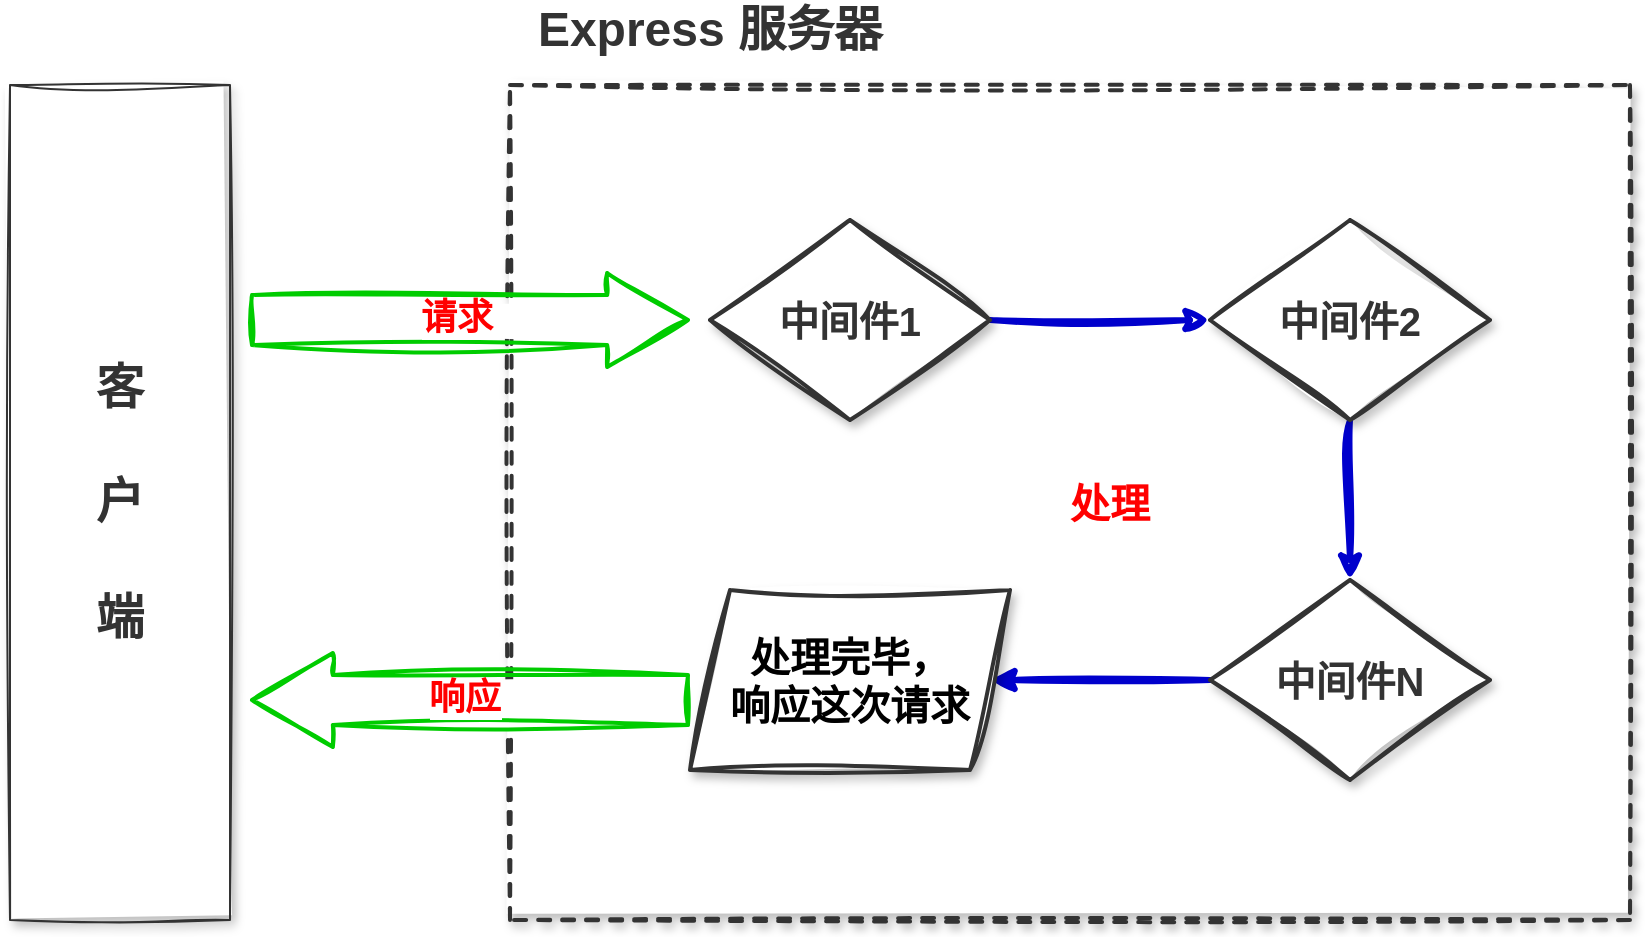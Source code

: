 <mxfile version="21.2.1" type="device">
  <diagram name="第 1 页" id="tqHv6gNXIxX08ADT5tFh">
    <mxGraphModel dx="1725" dy="579" grid="1" gridSize="10" guides="1" tooltips="1" connect="1" arrows="1" fold="1" page="1" pageScale="1" pageWidth="827" pageHeight="1169" math="0" shadow="0">
      <root>
        <mxCell id="0" />
        <mxCell id="1" parent="0" />
        <mxCell id="MRzbMmzlFwEHYnvgii7P-5" value="" style="rounded=0;whiteSpace=wrap;html=1;arcSize=5;strokeWidth=2;sketch=1;curveFitting=1;jiggle=2;shadow=1;glass=0;dashed=1;strokeColor=#333333;movable=1;resizable=1;rotatable=1;deletable=1;editable=1;locked=0;connectable=1;" parent="1" vertex="1">
          <mxGeometry x="140" y="192.5" width="560" height="417.5" as="geometry" />
        </mxCell>
        <mxCell id="p1dx5WKTX1lgnX9ddCdh-1" value="&lt;div style=&quot;text-align: justify; font-size: 24px;&quot;&gt;&lt;b style=&quot;background-color: initial;&quot;&gt;&lt;font color=&quot;#333333&quot; style=&quot;font-size: 24px;&quot;&gt;客&lt;/font&gt;&lt;/b&gt;&lt;/div&gt;&lt;div style=&quot;text-align: justify; font-size: 24px;&quot;&gt;&lt;b style=&quot;background-color: initial;&quot;&gt;&lt;font color=&quot;#333333&quot; style=&quot;font-size: 24px;&quot;&gt;&lt;br&gt;&lt;/font&gt;&lt;/b&gt;&lt;/div&gt;&lt;b style=&quot;font-size: 24px;&quot;&gt;&lt;font color=&quot;#333333&quot; style=&quot;font-size: 24px;&quot;&gt;&lt;div style=&quot;text-align: justify;&quot;&gt;&lt;b style=&quot;background-color: initial;&quot;&gt;户&lt;/b&gt;&lt;/div&gt;&lt;div style=&quot;text-align: justify;&quot;&gt;&lt;b style=&quot;background-color: initial;&quot;&gt;&lt;br&gt;&lt;/b&gt;&lt;/div&gt;&lt;div style=&quot;text-align: justify;&quot;&gt;&lt;b style=&quot;background-color: initial;&quot;&gt;端&lt;/b&gt;&lt;/div&gt;&lt;/font&gt;&lt;/b&gt;" style="rounded=0;whiteSpace=wrap;html=1;sketch=1;curveFitting=1;jiggle=2;shadow=1;strokeColor=#333333;" parent="1" vertex="1">
          <mxGeometry x="-110" y="192.5" width="110" height="417.5" as="geometry" />
        </mxCell>
        <mxCell id="p1dx5WKTX1lgnX9ddCdh-9" style="edgeStyle=orthogonalEdgeStyle;rounded=0;orthogonalLoop=1;jettySize=auto;html=1;entryX=0;entryY=0.5;entryDx=0;entryDy=0;strokeWidth=3;strokeColor=#0000CC;shadow=0;sketch=1;curveFitting=1;jiggle=2;" parent="1" source="p1dx5WKTX1lgnX9ddCdh-3" target="p1dx5WKTX1lgnX9ddCdh-4" edge="1">
          <mxGeometry relative="1" as="geometry" />
        </mxCell>
        <mxCell id="p1dx5WKTX1lgnX9ddCdh-3" value="&lt;b&gt;&lt;font color=&quot;#333333&quot; style=&quot;font-size: 20px;&quot;&gt;中间件1&lt;/font&gt;&lt;/b&gt;" style="rhombus;whiteSpace=wrap;html=1;strokeWidth=2;sketch=1;curveFitting=1;jiggle=2;shadow=1;strokeColor=#333333;" parent="1" vertex="1">
          <mxGeometry x="240" y="260" width="140" height="100" as="geometry" />
        </mxCell>
        <mxCell id="p1dx5WKTX1lgnX9ddCdh-10" style="edgeStyle=orthogonalEdgeStyle;rounded=0;orthogonalLoop=1;jettySize=auto;html=1;exitX=0.5;exitY=1;exitDx=0;exitDy=0;entryX=0.5;entryY=0;entryDx=0;entryDy=0;strokeWidth=3;strokeColor=#0000CC;sketch=1;curveFitting=1;jiggle=2;" parent="1" source="p1dx5WKTX1lgnX9ddCdh-4" target="p1dx5WKTX1lgnX9ddCdh-6" edge="1">
          <mxGeometry relative="1" as="geometry" />
        </mxCell>
        <mxCell id="p1dx5WKTX1lgnX9ddCdh-4" value="&lt;b&gt;&lt;font color=&quot;#333333&quot; style=&quot;font-size: 20px;&quot;&gt;中间件2&lt;/font&gt;&lt;/b&gt;" style="rhombus;whiteSpace=wrap;html=1;strokeWidth=2;sketch=1;curveFitting=1;jiggle=2;shadow=1;strokeColor=#333333;" parent="1" vertex="1">
          <mxGeometry x="490" y="260" width="140" height="100" as="geometry" />
        </mxCell>
        <mxCell id="p1dx5WKTX1lgnX9ddCdh-2" value="" style="shape=flexArrow;endArrow=classic;html=1;rounded=0;width=24;endSize=12.808;sketch=1;curveFitting=1;jiggle=2;shadow=0;strokeWidth=2;fillColor=default;strokeColor=#00CC00;" parent="1" edge="1">
          <mxGeometry width="50" height="50" relative="1" as="geometry">
            <mxPoint x="10" y="310" as="sourcePoint" />
            <mxPoint x="230" y="310" as="targetPoint" />
          </mxGeometry>
        </mxCell>
        <mxCell id="p1dx5WKTX1lgnX9ddCdh-5" value="&lt;b&gt;&lt;font color=&quot;#ff0000&quot; style=&quot;font-size: 18px;&quot;&gt;请求&lt;/font&gt;&lt;/b&gt;" style="edgeLabel;html=1;align=center;verticalAlign=middle;resizable=0;points=[];" parent="p1dx5WKTX1lgnX9ddCdh-2" vertex="1" connectable="0">
          <mxGeometry x="-0.321" relative="1" as="geometry">
            <mxPoint x="28" y="-1" as="offset" />
          </mxGeometry>
        </mxCell>
        <mxCell id="p1dx5WKTX1lgnX9ddCdh-11" style="edgeStyle=orthogonalEdgeStyle;rounded=0;orthogonalLoop=1;jettySize=auto;html=1;exitX=0;exitY=0.5;exitDx=0;exitDy=0;entryX=1;entryY=0.5;entryDx=0;entryDy=0;strokeWidth=3;strokeColor=#0000CC;shadow=0;sketch=1;curveFitting=1;jiggle=2;" parent="1" source="p1dx5WKTX1lgnX9ddCdh-6" target="p1dx5WKTX1lgnX9ddCdh-7" edge="1">
          <mxGeometry relative="1" as="geometry" />
        </mxCell>
        <mxCell id="p1dx5WKTX1lgnX9ddCdh-6" value="&lt;b&gt;&lt;font color=&quot;#333333&quot; style=&quot;font-size: 20px;&quot;&gt;中间件N&lt;/font&gt;&lt;/b&gt;" style="rhombus;whiteSpace=wrap;html=1;strokeWidth=2;sketch=1;curveFitting=1;jiggle=2;shadow=1;strokeColor=#333333;" parent="1" vertex="1">
          <mxGeometry x="490" y="440" width="140" height="100" as="geometry" />
        </mxCell>
        <mxCell id="p1dx5WKTX1lgnX9ddCdh-7" value="&lt;b style=&quot;font-size: 20px;&quot;&gt;处理完毕，&lt;br&gt;响应这次请求&lt;/b&gt;" style="shape=parallelogram;perimeter=parallelogramPerimeter;whiteSpace=wrap;html=1;fixedSize=1;strokeWidth=2;strokeColor=#333333;sketch=1;curveFitting=1;jiggle=2;shadow=1;" parent="1" vertex="1">
          <mxGeometry x="230" y="445" width="160" height="90" as="geometry" />
        </mxCell>
        <mxCell id="p1dx5WKTX1lgnX9ddCdh-8" value="&lt;b&gt;&lt;font color=&quot;#ff0000&quot; style=&quot;font-size: 20px;&quot;&gt;处理&lt;/font&gt;&lt;/b&gt;" style="text;html=1;strokeColor=none;fillColor=none;align=center;verticalAlign=middle;whiteSpace=wrap;rounded=0;" parent="1" vertex="1">
          <mxGeometry x="410" y="386.25" width="60" height="30" as="geometry" />
        </mxCell>
        <mxCell id="p1dx5WKTX1lgnX9ddCdh-12" value="" style="shape=flexArrow;endArrow=block;html=1;rounded=0;width=24;endSize=12.808;sketch=1;curveFitting=1;jiggle=2;shadow=0;strokeWidth=2;fillColor=default;targetPerimeterSpacing=0;endFill=0;strokeColor=#00CC00;" parent="1" edge="1">
          <mxGeometry width="50" height="50" relative="1" as="geometry">
            <mxPoint x="230" y="500" as="sourcePoint" />
            <mxPoint x="10" y="500" as="targetPoint" />
          </mxGeometry>
        </mxCell>
        <mxCell id="p1dx5WKTX1lgnX9ddCdh-13" value="&lt;b&gt;&lt;font color=&quot;#ff0000&quot; style=&quot;font-size: 18px;&quot;&gt;响应&lt;/font&gt;&lt;/b&gt;" style="edgeLabel;html=1;align=center;verticalAlign=middle;resizable=0;points=[];" parent="p1dx5WKTX1lgnX9ddCdh-12" vertex="1" connectable="0">
          <mxGeometry x="-0.321" relative="1" as="geometry">
            <mxPoint x="-39" y="-1" as="offset" />
          </mxGeometry>
        </mxCell>
        <mxCell id="p1dx5WKTX1lgnX9ddCdh-14" value="&lt;b&gt;&lt;font color=&quot;#333333&quot; style=&quot;font-size: 24px;&quot;&gt;Express 服务器&lt;/font&gt;&lt;/b&gt;" style="text;html=1;strokeColor=none;fillColor=none;align=center;verticalAlign=middle;whiteSpace=wrap;rounded=0;" parent="1" vertex="1">
          <mxGeometry x="140" y="150" width="200" height="30" as="geometry" />
        </mxCell>
      </root>
    </mxGraphModel>
  </diagram>
</mxfile>
